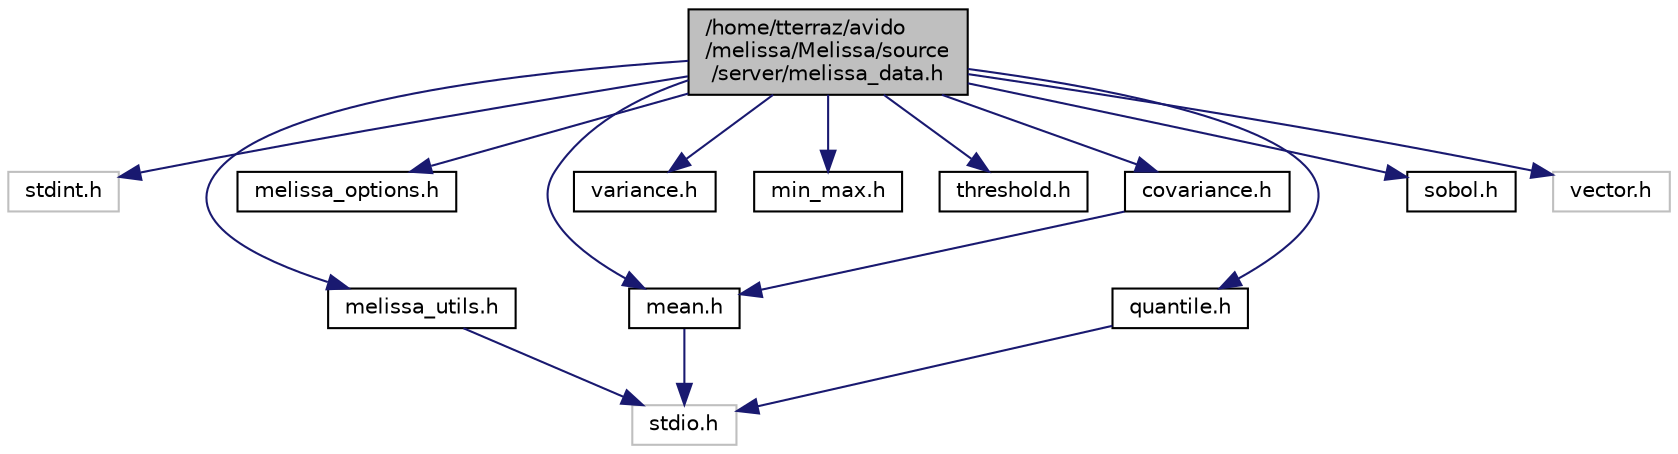 digraph "/home/tterraz/avido/melissa/Melissa/source/server/melissa_data.h"
{
  edge [fontname="Helvetica",fontsize="10",labelfontname="Helvetica",labelfontsize="10"];
  node [fontname="Helvetica",fontsize="10",shape=record];
  Node0 [label="/home/tterraz/avido\l/melissa/Melissa/source\l/server/melissa_data.h",height=0.2,width=0.4,color="black", fillcolor="grey75", style="filled", fontcolor="black"];
  Node0 -> Node1 [color="midnightblue",fontsize="10",style="solid",fontname="Helvetica"];
  Node1 [label="stdint.h",height=0.2,width=0.4,color="grey75", fillcolor="white", style="filled"];
  Node0 -> Node2 [color="midnightblue",fontsize="10",style="solid",fontname="Helvetica"];
  Node2 [label="melissa_utils.h",height=0.2,width=0.4,color="black", fillcolor="white", style="filled",URL="$melissa__utils_8h.html"];
  Node2 -> Node3 [color="midnightblue",fontsize="10",style="solid",fontname="Helvetica"];
  Node3 [label="stdio.h",height=0.2,width=0.4,color="grey75", fillcolor="white", style="filled"];
  Node0 -> Node4 [color="midnightblue",fontsize="10",style="solid",fontname="Helvetica"];
  Node4 [label="melissa_options.h",height=0.2,width=0.4,color="black", fillcolor="white", style="filled",URL="$melissa__options_8h.html"];
  Node0 -> Node5 [color="midnightblue",fontsize="10",style="solid",fontname="Helvetica"];
  Node5 [label="mean.h",height=0.2,width=0.4,color="black", fillcolor="white", style="filled",URL="$mean_8h.html"];
  Node5 -> Node3 [color="midnightblue",fontsize="10",style="solid",fontname="Helvetica"];
  Node0 -> Node6 [color="midnightblue",fontsize="10",style="solid",fontname="Helvetica"];
  Node6 [label="variance.h",height=0.2,width=0.4,color="black", fillcolor="white", style="filled",URL="$variance_8h.html"];
  Node0 -> Node7 [color="midnightblue",fontsize="10",style="solid",fontname="Helvetica"];
  Node7 [label="min_max.h",height=0.2,width=0.4,color="black", fillcolor="white", style="filled",URL="$min__max_8h.html"];
  Node0 -> Node8 [color="midnightblue",fontsize="10",style="solid",fontname="Helvetica"];
  Node8 [label="threshold.h",height=0.2,width=0.4,color="black", fillcolor="white", style="filled",URL="$threshold_8h.html"];
  Node0 -> Node9 [color="midnightblue",fontsize="10",style="solid",fontname="Helvetica"];
  Node9 [label="quantile.h",height=0.2,width=0.4,color="black", fillcolor="white", style="filled",URL="$quantile_8h.html"];
  Node9 -> Node3 [color="midnightblue",fontsize="10",style="solid",fontname="Helvetica"];
  Node0 -> Node10 [color="midnightblue",fontsize="10",style="solid",fontname="Helvetica"];
  Node10 [label="covariance.h",height=0.2,width=0.4,color="black", fillcolor="white", style="filled",URL="$covariance_8h.html"];
  Node10 -> Node5 [color="midnightblue",fontsize="10",style="solid",fontname="Helvetica"];
  Node0 -> Node11 [color="midnightblue",fontsize="10",style="solid",fontname="Helvetica"];
  Node11 [label="sobol.h",height=0.2,width=0.4,color="black", fillcolor="white", style="filled",URL="$sobol_8h.html"];
  Node0 -> Node12 [color="midnightblue",fontsize="10",style="solid",fontname="Helvetica"];
  Node12 [label="vector.h",height=0.2,width=0.4,color="grey75", fillcolor="white", style="filled"];
}
